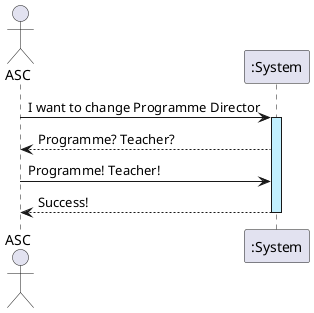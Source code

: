 @startuml
actor ASC
participant ":System" as UI


ASC -> UI ++#application: I want to change Programme Director
UI --> ASC : Programme? Teacher?
ASC -> UI : Programme! Teacher!
UI --> ASC --: Success!

@enduml
